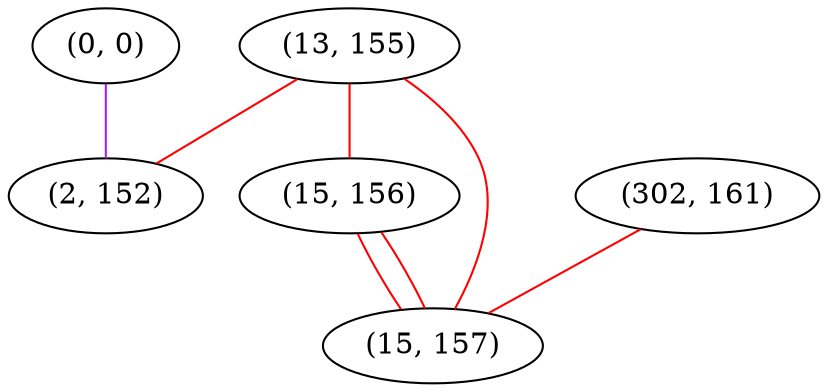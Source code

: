 graph "" {
"(0, 0)";
"(13, 155)";
"(15, 156)";
"(302, 161)";
"(15, 157)";
"(2, 152)";
"(0, 0)" -- "(2, 152)"  [color=purple, key=0, weight=4];
"(13, 155)" -- "(15, 156)"  [color=red, key=0, weight=1];
"(13, 155)" -- "(2, 152)"  [color=red, key=0, weight=1];
"(13, 155)" -- "(15, 157)"  [color=red, key=0, weight=1];
"(15, 156)" -- "(15, 157)"  [color=red, key=0, weight=1];
"(15, 156)" -- "(15, 157)"  [color=red, key=1, weight=1];
"(302, 161)" -- "(15, 157)"  [color=red, key=0, weight=1];
}
